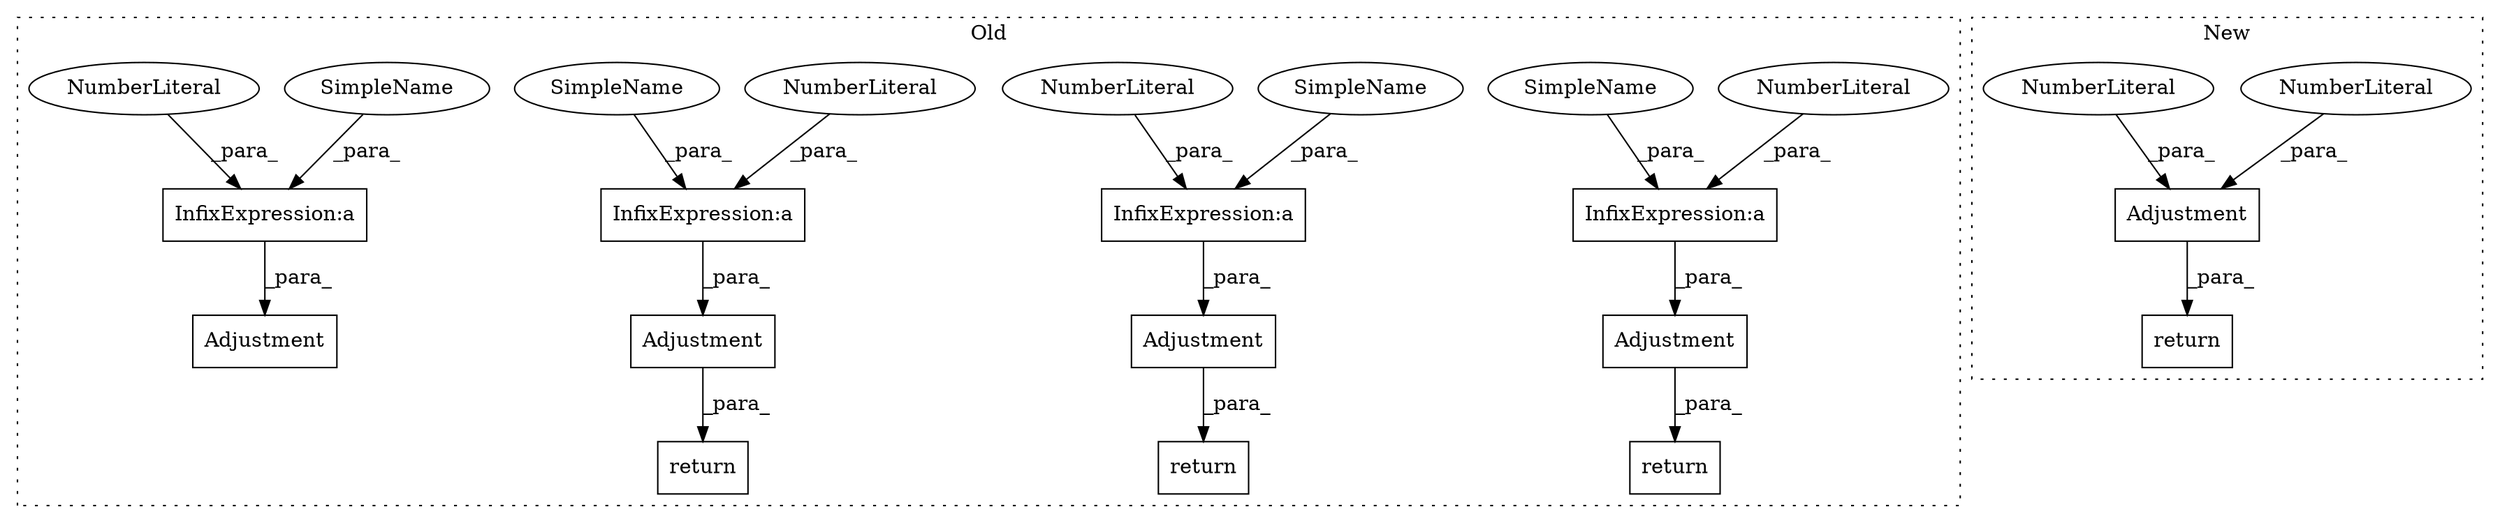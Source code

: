 digraph G {
subgraph cluster0 {
1 [label="Adjustment" a="32" s="15131,15185" l="11,1" shape="box"];
3 [label="InfixExpression:a" a="27" s="15180" l="3" shape="box"];
6 [label="NumberLiteral" a="34" s="15183" l="2" shape="ellipse"];
8 [label="InfixExpression:a" a="27" s="15484" l="3" shape="box"];
9 [label="InfixExpression:a" a="27" s="15281" l="3" shape="box"];
10 [label="InfixExpression:a" a="27" s="15383" l="3" shape="box"];
11 [label="NumberLiteral" a="34" s="15284" l="2" shape="ellipse"];
12 [label="NumberLiteral" a="34" s="15386" l="1" shape="ellipse"];
13 [label="NumberLiteral" a="34" s="15487" l="3" shape="ellipse"];
14 [label="Adjustment" a="32" s="15334,15387" l="11,1" shape="box"];
15 [label="return" a="41" s="15225" l="7" shape="box"];
16 [label="Adjustment" a="32" s="15232,15286" l="11,1" shape="box"];
17 [label="return" a="41" s="15124" l="7" shape="box"];
18 [label="Adjustment" a="32" s="15435,15490" l="11,1" shape="box"];
19 [label="return" a="41" s="15327" l="7" shape="box"];
20 [label="SimpleName" a="42" s="15142" l="38" shape="ellipse"];
21 [label="SimpleName" a="42" s="15243" l="38" shape="ellipse"];
22 [label="SimpleName" a="42" s="15345" l="38" shape="ellipse"];
23 [label="SimpleName" a="42" s="15446" l="38" shape="ellipse"];
label = "Old";
style="dotted";
}
subgraph cluster1 {
2 [label="Adjustment" a="32" s="14867,14884" l="11,1" shape="box"];
4 [label="NumberLiteral" a="34" s="14882" l="2" shape="ellipse"];
5 [label="NumberLiteral" a="34" s="14878" l="3" shape="ellipse"];
7 [label="return" a="41" s="14860" l="7" shape="box"];
label = "New";
style="dotted";
}
1 -> 17 [label="_para_"];
2 -> 7 [label="_para_"];
3 -> 1 [label="_para_"];
4 -> 2 [label="_para_"];
5 -> 2 [label="_para_"];
6 -> 3 [label="_para_"];
8 -> 18 [label="_para_"];
9 -> 16 [label="_para_"];
10 -> 14 [label="_para_"];
11 -> 9 [label="_para_"];
12 -> 10 [label="_para_"];
13 -> 8 [label="_para_"];
14 -> 19 [label="_para_"];
16 -> 15 [label="_para_"];
20 -> 3 [label="_para_"];
21 -> 9 [label="_para_"];
22 -> 10 [label="_para_"];
23 -> 8 [label="_para_"];
}